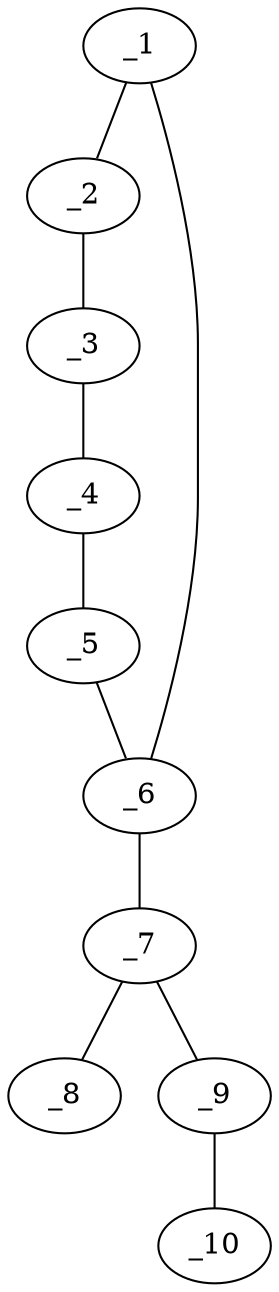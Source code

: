 graph molid627436 {
	_1	 [charge=0,
		chem=1,
		symbol="C  ",
		x=2,
		y="-0.75"];
	_2	 [charge=0,
		chem=1,
		symbol="C  ",
		x=2,
		y="-1.75"];
	_1 -- _2	 [valence=1];
	_6	 [charge=0,
		chem=1,
		symbol="C  ",
		x="2.866",
		y="-0.25"];
	_1 -- _6	 [valence=2];
	_3	 [charge=0,
		chem=1,
		symbol="C  ",
		x="2.866",
		y="-2.25"];
	_2 -- _3	 [valence=2];
	_4	 [charge=0,
		chem=1,
		symbol="C  ",
		x="3.7321",
		y="-1.75"];
	_3 -- _4	 [valence=1];
	_5	 [charge=0,
		chem=1,
		symbol="C  ",
		x="3.7321",
		y="-0.75"];
	_4 -- _5	 [valence=2];
	_5 -- _6	 [valence=1];
	_7	 [charge=0,
		chem=1,
		symbol="C  ",
		x="2.866",
		y="0.75"];
	_6 -- _7	 [valence=1];
	_8	 [charge=0,
		chem=2,
		symbol="O  ",
		x=2,
		y="1.25"];
	_7 -- _8	 [valence=2];
	_9	 [charge=0,
		chem=1,
		symbol="C  ",
		x="3.7321",
		y="1.25"];
	_7 -- _9	 [valence=1];
	_10	 [charge=0,
		chem=2,
		symbol="O  ",
		x="3.7321",
		y="2.25"];
	_9 -- _10	 [valence=2];
}
